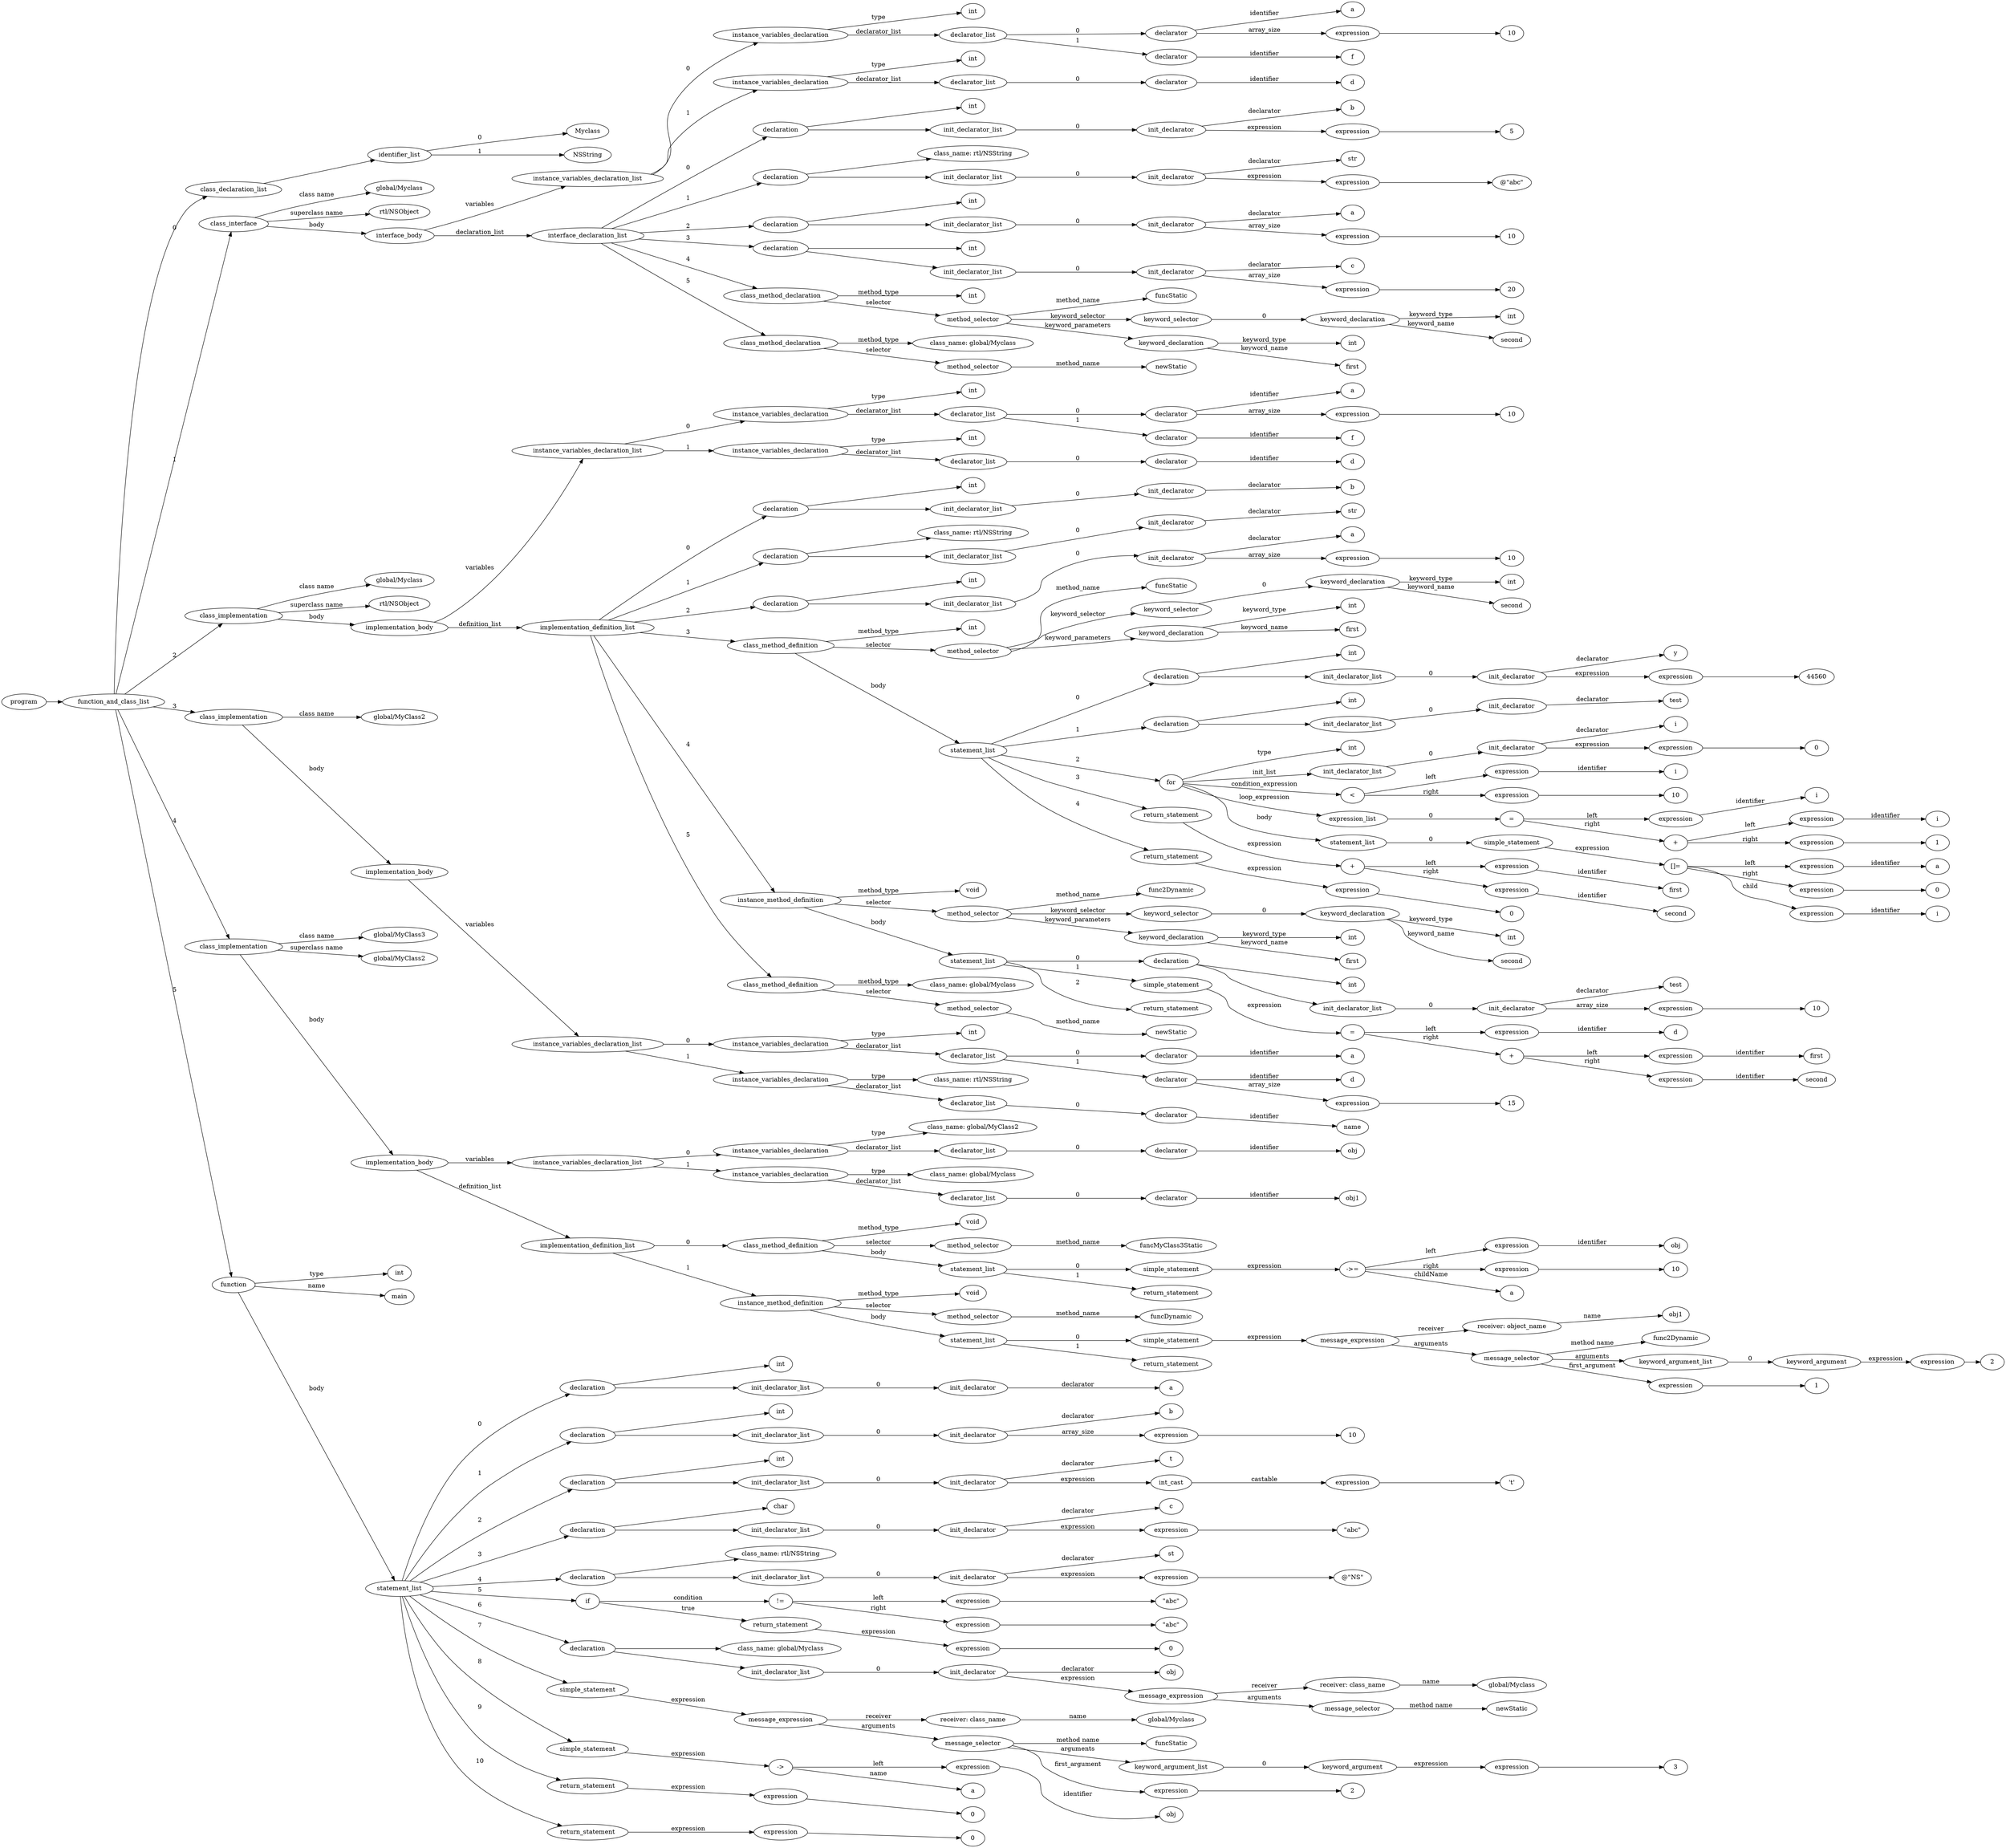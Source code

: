 digraph ObjectiveC { rankdir="LR";
267[label="program"];
267->2;
2[label="function_and_class_list"];
2->1[label="0"];
1[label="class_declaration_list"];
1->0;
0[label="identifier_list"];
0.0 [label="Myclass"];
0->0.0 [label="0"];
0.1 [label="NSString"];
0->0.1 [label="1"];
2->52[label="1"];
52[label="class_interface"];
52.1 [label="global/Myclass"];
52->52.1 [label="class name"];
52.2 [label="rtl/NSObject"];
52->52.2 [label="superclass name"];
52->51[label="body"];
51[label="interface_body"];
51->10[label="variables"];
10[label="instance_variables_declaration_list"];
10->9[label="0"];
9[label="instance_variables_declaration"];
9->3[label="type"];
3[label="int"];
9->7[label="declarator_list"];
7[label="declarator_list"];
7->6[label="0"];
6[label="declarator"];
6.1 [label="a"];
6->6.1[label="identifier"];
6->5[label="array_size"];
5[label="expression"];
5->4;
4[label="10"];
7->8[label="1"];
8[label="declarator"];
8.1 [label="f"];
8->8.1[label="identifier"];
10->14[label="1"];
14[label="instance_variables_declaration"];
14->11[label="type"];
11[label="int"];
14->13[label="declarator_list"];
13[label="declarator_list"];
13->12[label="0"];
12[label="declarator"];
12.1 [label="d"];
12->12.1[label="identifier"];
51->21[label="declaration_list"];
21[label="interface_declaration_list"];
21->20[label="0"];
20[label="declaration"];
20->15;
15[label="int"];
20->19;
19[label="init_declarator_list"];
19->18[label="0"];
18[label="init_declarator"];
18.1 [label="b"];
18->18.1[label="declarator"];
18->17[label="expression"];
17[label="expression"];
17->16;
16[label="5"];
21->27[label="1"];
27[label="declaration"];
27->26;
26[label="class_name: rtl/NSString"];
27->25;
25[label="init_declarator_list"];
25->24[label="0"];
24[label="init_declarator"];
24.1 [label="str"];
24->24.1[label="declarator"];
24->23[label="expression"];
23[label="expression"];
23->22;
22[label=<@"abc">];
21->33[label="2"];
33[label="declaration"];
33->28;
28[label="int"];
33->32;
32[label="init_declarator_list"];
32->31[label="0"];
31[label="init_declarator"];
31.1 [label="a"];
31->31.1[label="declarator"];
31->30[label="array_size"];
30[label="expression"];
30->29;
29[label="10"];
21->39[label="3"];
39[label="declaration"];
39->34;
34[label="int"];
39->38;
38[label="init_declarator_list"];
38->37[label="0"];
37[label="init_declarator"];
37.1 [label="c"];
37->37.1[label="declarator"];
37->36[label="array_size"];
36[label="expression"];
36->35;
35[label="20"];
21->47[label="4"];
47[label="class_method_declaration"];
47->40[label="method_type"];
40[label="int"];
47->46[label="selector"];
46[label="method_selector"];
46->46.1 [label="method_name"];
46.1 [label="funcStatic"];
46->45[label="keyword_selector"];
45[label="keyword_selector"];
45->44[label="0"];
44[label="keyword_declaration"];
44->43[label="keyword_type"];
43[label="int"];
44->44.2 [label="keyword_name"];
44.2 [label="second"];
46->42[label="keyword_parameters"];
42[label="keyword_declaration"];
42->41[label="keyword_type"];
41[label="int"];
42->42.2 [label="keyword_name"];
42.2 [label="first"];
21->50[label="5"];
50[label="class_method_declaration"];
50->48[label="method_type"];
48[label="class_name: global/Myclass"];
50->49[label="selector"];
49[label="method_selector"];
49->49.1 [label="method_name"];
49.1 [label="newStatic"];
2->153[label="2"];
153[label="class_implementation"];
153.1 [label="global/Myclass"];
153->153.1 [label="class name"];
153.2 [label="rtl/NSObject"];
153->153.2 [label="superclass name"];
153->152[label="body"];
152[label="implementation_body"];
152->60[label="variables"];
60[label="instance_variables_declaration_list"];
60->59[label="0"];
59[label="instance_variables_declaration"];
59->53[label="type"];
53[label="int"];
59->57[label="declarator_list"];
57[label="declarator_list"];
57->56[label="0"];
56[label="declarator"];
56.1 [label="a"];
56->56.1[label="identifier"];
56->55[label="array_size"];
55[label="expression"];
55->54;
54[label="10"];
57->58[label="1"];
58[label="declarator"];
58.1 [label="f"];
58->58.1[label="identifier"];
60->64[label="1"];
64[label="instance_variables_declaration"];
64->61[label="type"];
61[label="int"];
64->63[label="declarator_list"];
63[label="declarator_list"];
63->62[label="0"];
62[label="declarator"];
62.1 [label="d"];
62->62.1[label="identifier"];
152->69[label="definition_list"];
69[label="implementation_definition_list"];
69->68[label="0"];
68[label="declaration"];
68->65;
65[label="int"];
68->67;
67[label="init_declarator_list"];
67->66[label="0"];
66[label="init_declarator"];
66.1 [label="b"];
66->66.1[label="declarator"];
69->73[label="1"];
73[label="declaration"];
73->72;
72[label="class_name: rtl/NSString"];
73->71;
71[label="init_declarator_list"];
71->70[label="0"];
70[label="init_declarator"];
70.1 [label="str"];
70->70.1[label="declarator"];
69->79[label="2"];
79[label="declaration"];
79->74;
74[label="int"];
79->78;
78[label="init_declarator_list"];
78->77[label="0"];
77[label="init_declarator"];
77.1 [label="a"];
77->77.1[label="declarator"];
77->76[label="array_size"];
76[label="expression"];
76->75;
75[label="10"];
69->127[label="3"];
127[label="class_method_definition"];
127->80[label="method_type"];
80[label="int"];
127->86[label="selector"];
86[label="method_selector"];
86->86.1 [label="method_name"];
86.1 [label="funcStatic"];
86->85[label="keyword_selector"];
85[label="keyword_selector"];
85->84[label="0"];
84[label="keyword_declaration"];
84->83[label="keyword_type"];
83[label="int"];
84->84.2 [label="keyword_name"];
84.2 [label="second"];
86->82[label="keyword_parameters"];
82[label="keyword_declaration"];
82->81[label="keyword_type"];
81[label="int"];
82->82.2 [label="keyword_name"];
82.2 [label="first"];
127->93[label="body"];
93[label="statement_list"];
93->92[label="0"];
92[label="declaration"];
92->87;
87[label="int"];
92->91;
91[label="init_declarator_list"];
91->90[label="0"];
90[label="init_declarator"];
90.1 [label="y"];
90->90.1[label="declarator"];
90->89[label="expression"];
89[label="expression"];
89->88;
88[label="44560"];
93->97[label="1"];
97[label="declaration"];
97->94;
94[label="int"];
97->96;
96[label="init_declarator_list"];
96->95[label="0"];
95[label="init_declarator"];
95.1 [label="test"];
95->95.1[label="declarator"];
93->122[label="2"];
122[label="for"];
122->98[label="type"];
98[label="int"];
122->102[label="init_list"];
102[label="init_declarator_list"];
102->101[label="0"];
101[label="init_declarator"];
101.1 [label="i"];
101->101.1[label="declarator"];
101->100[label="expression"];
100[label="expression"];
100->99;
99[label="0"];
122->106[label="condition_expression"];
106[label="expression"];
106[label="<"];
106->103[label="left"];
103[label="expression"];
103->103.1 [label="identifier"];103.1[label="i"];
106->105[label="right"];
105[label="expression"];
105->104;
104[label="10"];
122->113[label="loop_expression"];
113[label="expression_list"];
113->112[label="0"];
112[label="expression"];
112[label="="];
112->107[label="left"];
107[label="expression"];
107->107.1 [label="identifier"];107.1[label="i"];
112->111[label="right"];
111[label="expression"];
111[label="+"];
111->108[label="left"];
108[label="expression"];
108->108.1 [label="identifier"];108.1[label="i"];
111->110[label="right"];
110[label="expression"];
110->109;
109[label="1"];
122->121[label="body"];
121[label="statement_list"];
121->120[label="0"];
120[label="simple_statement"];
120->119[label="expression"];
119[label="expression"];
119[label="[]="];
119->114[label="left"];
114[label="expression"];
114->114.1 [label="identifier"];114.1[label="a"];
119->118[label="right"];
118[label="expression"];
118->117;
117[label="0"];
119->115[label="child"];
115[label="expression"];
115->115.1 [label="identifier"];115.1[label="i"];
93->126[label="3"];
126[label="return_statement"];
126->125[label="expression"];
125[label="expression"];
125[label="+"];
125->123[label="left"];
123[label="expression"];
123->123.1 [label="identifier"];123.1[label="first"];
125->124[label="right"];
124[label="expression"];
124->124.1 [label="identifier"];124.1[label="second"];
93->283[label="4"];
283[label="return_statement"];
283->282[label="expression"];
282[label="expression"];
282->281;
281[label="0"];
69->148[label="4"];
148[label="instance_method_definition"];
148->147[label="method_type"];
147[label="void"];
148->133[label="selector"];
133[label="method_selector"];
133->133.1 [label="method_name"];
133.1 [label="func2Dynamic"];
133->132[label="keyword_selector"];
132[label="keyword_selector"];
132->131[label="0"];
131[label="keyword_declaration"];
131->130[label="keyword_type"];
130[label="int"];
131->131.2 [label="keyword_name"];
131.2 [label="second"];
133->129[label="keyword_parameters"];
129[label="keyword_declaration"];
129->128[label="keyword_type"];
128[label="int"];
129->129.2 [label="keyword_name"];
129.2 [label="first"];
148->140[label="body"];
140[label="statement_list"];
140->139[label="0"];
139[label="declaration"];
139->134;
134[label="int"];
139->138;
138[label="init_declarator_list"];
138->137[label="0"];
137[label="init_declarator"];
137.1 [label="test"];
137->137.1[label="declarator"];
137->136[label="array_size"];
136[label="expression"];
136->135;
135[label="10"];
140->146[label="1"];
146[label="simple_statement"];
146->145[label="expression"];
145[label="expression"];
145[label="="];
145->141[label="left"];
141[label="expression"];
141->141.1 [label="identifier"];141.1[label="d"];
145->144[label="right"];
144[label="expression"];
144[label="+"];
144->142[label="left"];
142[label="expression"];
142->142.1 [label="identifier"];142.1[label="first"];
144->143[label="right"];
143[label="expression"];
143->143.1 [label="identifier"];143.1[label="second"];
140->280[label="2"];
280[label="return_statement"];
69->151[label="5"];
151[label="class_method_definition"];
151->149[label="method_type"];
149[label="class_name: global/Myclass"];
151->150[label="selector"];
150[label="method_selector"];
150->150.1 [label="method_name"];
150.1 [label="newStatic"];
2->167[label="3"];
167[label="class_implementation"];
167.1 [label="global/MyClass2"];
167->167.1 [label="class name"];
167->166[label="body"];
166[label="implementation_body"];
166->161[label="variables"];
161[label="instance_variables_declaration_list"];
161->160[label="0"];
160[label="instance_variables_declaration"];
160->154[label="type"];
154[label="int"];
160->156[label="declarator_list"];
156[label="declarator_list"];
156->155[label="0"];
155[label="declarator"];
155.1 [label="a"];
155->155.1[label="identifier"];
156->159[label="1"];
159[label="declarator"];
159.1 [label="d"];
159->159.1[label="identifier"];
159->158[label="array_size"];
158[label="expression"];
158->157;
157[label="15"];
161->165[label="1"];
165[label="instance_variables_declaration"];
165->164[label="type"];
164[label="class_name: rtl/NSString"];
165->163[label="declarator_list"];
163[label="declarator_list"];
163->162[label="0"];
162[label="declarator"];
162.1 [label="name"];
162->162.1[label="identifier"];
2->203[label="4"];
203[label="class_implementation"];
203.1 [label="global/MyClass3"];
203->203.1 [label="class name"];
203.2 [label="global/MyClass2"];
203->203.2 [label="superclass name"];
203->202[label="body"];
202[label="implementation_body"];
202->172[label="variables"];
172[label="instance_variables_declaration_list"];
172->171[label="0"];
171[label="instance_variables_declaration"];
171->170[label="type"];
170[label="class_name: global/MyClass2"];
171->169[label="declarator_list"];
169[label="declarator_list"];
169->168[label="0"];
168[label="declarator"];
168.1 [label="obj"];
168->168.1[label="identifier"];
172->176[label="1"];
176[label="instance_variables_declaration"];
176->175[label="type"];
175[label="class_name: global/Myclass"];
176->174[label="declarator_list"];
174[label="declarator_list"];
174->173[label="0"];
173[label="declarator"];
173.1 [label="obj1"];
173->173.1[label="identifier"];
202->187[label="definition_list"];
187[label="implementation_definition_list"];
187->186[label="0"];
186[label="class_method_definition"];
186->185[label="method_type"];
185[label="void"];
186->177[label="selector"];
177[label="method_selector"];
177->177.1 [label="method_name"];
177.1 [label="funcMyClass3Static"];
186->184[label="body"];
184[label="statement_list"];
184->183[label="0"];
183[label="simple_statement"];
183->182[label="expression"];
182[label="expression"];
182[label="->="];
182->178[label="left"];
178[label="expression"];
178->178.1 [label="identifier"];178.1[label="obj"];
182->181[label="right"];
181[label="expression"];
181->180;
180[label="10"];
182.1 [label="a"];
182->182.1 [label="childName"];
184->279[label="1"];
279[label="return_statement"];
187->201[label="1"];
201[label="instance_method_definition"];
201->200[label="method_type"];
200[label="void"];
201->188[label="selector"];
188[label="method_selector"];
188->188.1 [label="method_name"];
188.1 [label="funcDynamic"];
201->199[label="body"];
199[label="statement_list"];
199->198[label="0"];
198[label="simple_statement"];
198->197[label="expression"];
197[label="expression"];
197[label="message_expression"];
197->189[label="receiver"];
189[label="receiver: object_name"];
189.1 [label="obj1"];
189->189.1 [label="name"];
197->196[label="arguments"];
196[label="message_selector"];
196.1 [label="func2Dynamic"];
196->196.1 [label="method name"]; 
196->195[label="arguments"];
195[label="keyword_argument_list"];
195->194[label="0"];
194[label="keyword_argument"];
194->193[label="expression"];
193[label="expression"];
193->192;
192[label="2"];
196->191[label="first_argument"];
191[label="expression"];
191->190;
190[label="1"];
199->278[label="1"];
278[label="return_statement"];
2->266[label="5"];
266[label="function"];
266->204[label="type"];
204[label="int"];
266->266.1 [label="name"];
266.1 [label="main"];
266->209[label="body"];
209[label="statement_list"];
209->208[label="0"];
208[label="declaration"];
208->205;
205[label="int"];
208->207;
207[label="init_declarator_list"];
207->206[label="0"];
206[label="init_declarator"];
206.1 [label="a"];
206->206.1[label="declarator"];
209->215[label="1"];
215[label="declaration"];
215->210;
210[label="int"];
215->214;
214[label="init_declarator_list"];
214->213[label="0"];
213[label="init_declarator"];
213.1 [label="b"];
213->213.1[label="declarator"];
213->212[label="array_size"];
212[label="expression"];
212->211;
211[label="10"];
209->221[label="2"];
221[label="declaration"];
221->216;
216[label="int"];
221->220;
220[label="init_declarator_list"];
220->219[label="0"];
219[label="init_declarator"];
219.1 [label="t"];
219->219.1[label="declarator"];
219->284[label="expression"];
284[label="expression"];
284[label="int_cast"];
284->218[label="castable"];
218[label="expression"];
218->217;
217[label=<'t'>];
209->227[label="3"];
227[label="declaration"];
227->222;
222[label="char"];
227->226;
226[label="init_declarator_list"];
226->225[label="0"];
225[label="init_declarator"];
225.1 [label="c"];
225->225.1[label="declarator"];
225->224[label="expression"];
224[label="expression"];
224->223;
223[label=<"abc">];
209->233[label="4"];
233[label="declaration"];
233->232;
232[label="class_name: rtl/NSString"];
233->231;
231[label="init_declarator_list"];
231->230[label="0"];
230[label="init_declarator"];
230.1 [label="st"];
230->230.1[label="declarator"];
230->229[label="expression"];
229[label="expression"];
229->228;
228[label=<@"NS">];
209->242[label="5"];
242[label="if"];
242->238[label="condition"];
238[label="expression"];
238[label="!="];
238->235[label="left"];
235[label="expression"];
235->234;
234[label=<"abc">];
238->237[label="right"];
237[label="expression"];
237->236;
236[label=<"abc">];
242->241[label="true"];
241[label="return_statement"];
241->240[label="expression"];
240[label="expression"];
240->239;
239[label="0"];
209->249[label="6"];
249[label="declaration"];
249->248;
248[label="class_name: global/Myclass"];
249->247;
247[label="init_declarator_list"];
247->246[label="0"];
246[label="init_declarator"];
246.1 [label="obj"];
246->246.1[label="declarator"];
246->245[label="expression"];
245[label="expression"];
245[label="message_expression"];
245->243[label="receiver"];
243[label="receiver: class_name"];
243.1 [label="global/Myclass"];
243->243.1 [label="name"];
245->244[label="arguments"];
244[label="message_selector"];
244.1 [label="newStatic"];
244->244.1 [label="method name"]; 
209->259[label="7"];
259[label="simple_statement"];
259->258[label="expression"];
258[label="expression"];
258[label="message_expression"];
258->250[label="receiver"];
250[label="receiver: class_name"];
250.1 [label="global/Myclass"];
250->250.1 [label="name"];
258->257[label="arguments"];
257[label="message_selector"];
257.1 [label="funcStatic"];
257->257.1 [label="method name"]; 
257->256[label="arguments"];
256[label="keyword_argument_list"];
256->255[label="0"];
255[label="keyword_argument"];
255->254[label="expression"];
254[label="expression"];
254->253;
253[label="3"];
257->252[label="first_argument"];
252[label="expression"];
252->251;
251[label="2"];
209->262[label="8"];
262[label="simple_statement"];
262->261[label="expression"];
261[label="expression"];
261[label="->"];
261->260[label="left"];
260[label="expression"];
260->260.1 [label="identifier"];260.1[label="obj"];
261.1 [label="a"];
261->261.1 [label="name"];
209->265[label="9"];
265[label="return_statement"];
265->264[label="expression"];
264[label="expression"];
264->263;
263[label="0"];
209->293[label="10"];
293[label="return_statement"];
293->292[label="expression"];
292[label="expression"];
292->291;
291[label="0"];
}
